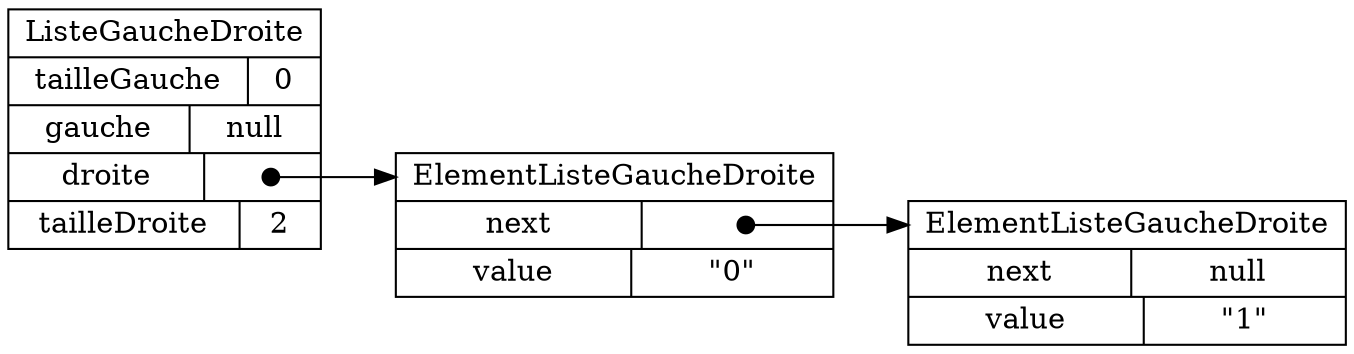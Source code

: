 digraph "leftRightList02" {
graph ["rankdir"="LR","compound"="true"]
"" ["shape"="record","label"="<_C>ListeGaucheDroite|{tailleGauche|0}|{gauche|null}|{droite|<droite_droite>}|{tailleDroite|2}","style"="filled","fillcolor"="white"]
"droite" ["shape"="record","label"="<_C>ElementListeGaucheDroite|{next|<next_next>}|{value|\"0\"}","style"="filled","fillcolor"="white"]
"droite¤next" ["shape"="record","label"="<_C>ElementListeGaucheDroite|{next|null}|{value|\"1\"}","style"="filled","fillcolor"="white"]
"":"droite_droite":c -> "droite":"_C" ["tailclip"="false","arrowtail"="dot","dir"="both","label"=""]
"droite":"next_next":c -> "droite¤next":"_C" ["tailclip"="false","arrowtail"="dot","dir"="both","label"=""]
}